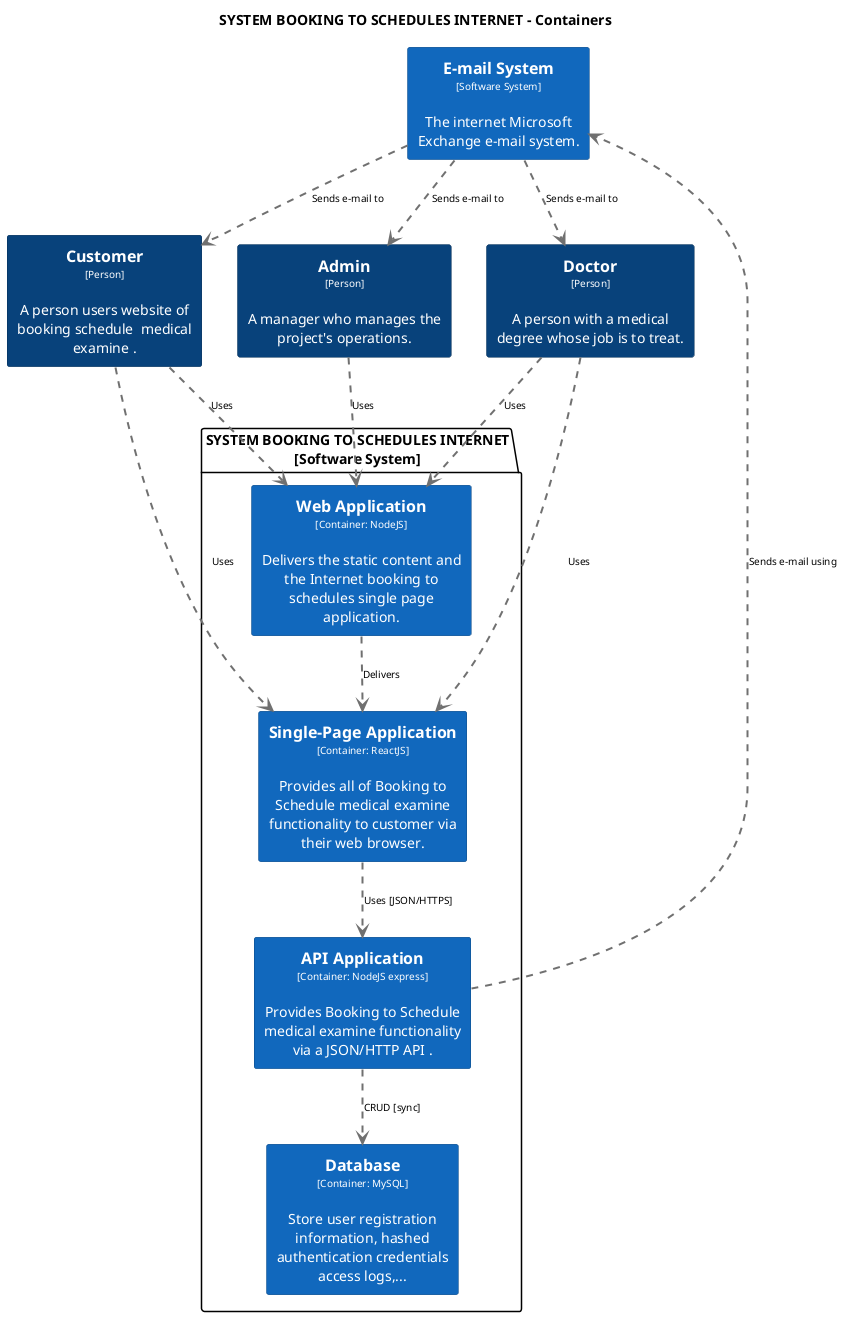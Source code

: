 @startuml(id=SYSTEMBOOKINGTOSCHEDULESINTERNET-Container)
title SYSTEM BOOKING TO SCHEDULES INTERNET - Containers

skinparam {
  shadowing false
  arrowFontSize 10
  defaultTextAlignment center
  wrapWidth 200
  maxMessageSize 100
}
hide stereotype
top to bottom direction
skinparam rectangle<<1>> {
  BackgroundColor #08427b
  FontColor #ffffff
  BorderColor #052e56
}
skinparam rectangle<<12>> {
  BackgroundColor #1168bd
  FontColor #ffffff
  BorderColor #0b4884
}
skinparam rectangle<<2>> {
  BackgroundColor #08427b
  FontColor #ffffff
  BorderColor #052e56
}
skinparam rectangle<<3>> {
  BackgroundColor #08427b
  FontColor #ffffff
  BorderColor #052e56
}
skinparam rectangle<<14>> {
  BackgroundColor #1168bd
  FontColor #ffffff
  BorderColor #0b4884
}
skinparam rectangle<<4>> {
  BackgroundColor #1168bd
  FontColor #ffffff
  BorderColor #0b4884
}
skinparam rectangle<<6>> {
  BackgroundColor #1168bd
  FontColor #ffffff
  BorderColor #0b4884
}
skinparam rectangle<<9>> {
  BackgroundColor #1168bd
  FontColor #ffffff
  BorderColor #0b4884
}
rectangle "==Admin\n<size:10>[Person]</size>\n\nA manager who manages the project's operations." <<1>> as 1
rectangle "==Customer\n<size:10>[Person]</size>\n\nA person users website of booking schedule  medical examine ." <<2>> as 2
rectangle "==Doctor\n<size:10>[Person]</size>\n\nA person with a medical degree whose job is to treat." <<3>> as 3
rectangle "==E-mail System\n<size:10>[Software System]</size>\n\nThe internet Microsoft Exchange e-mail system." <<4>> as 4
package "SYSTEM BOOKING TO SCHEDULES INTERNET\n[Software System]" {
  rectangle "==API Application\n<size:10>[Container: NodeJS express]</size>\n\nProvides Booking to Schedule medical examine functionality via a JSON/HTTP API ." <<12>> as 12
  rectangle "==Database\n<size:10>[Container: MySQL]</size>\n\nStore user registration information, hashed authentication credentials access logs,..." <<14>> as 14
  rectangle "==Single-Page Application\n<size:10>[Container: ReactJS]</size>\n\nProvides all of Booking to Schedule medical examine functionality to customer via their web browser." <<9>> as 9
  rectangle "==Web Application\n<size:10>[Container: NodeJS]</size>\n\nDelivers the static content and the Internet booking to schedules single page application." <<6>> as 6
}
12 .[#707070,thickness=2].> 14 : "CRUD [sync]"
12 .[#707070,thickness=2].> 4 : "Sends e-mail using"
1 .[#707070,thickness=2].> 6 : "Uses"
2 .[#707070,thickness=2].> 9 : "Uses"
2 .[#707070,thickness=2].> 6 : "Uses"
3 .[#707070,thickness=2].> 9 : "Uses"
3 .[#707070,thickness=2].> 6 : "Uses"
4 .[#707070,thickness=2].> 1 : "Sends e-mail to"
4 .[#707070,thickness=2].> 2 : "Sends e-mail to"
4 .[#707070,thickness=2].> 3 : "Sends e-mail to"
9 .[#707070,thickness=2].> 12 : "Uses [JSON/HTTPS]"
6 .[#707070,thickness=2].> 9 : "Delivers"
@enduml